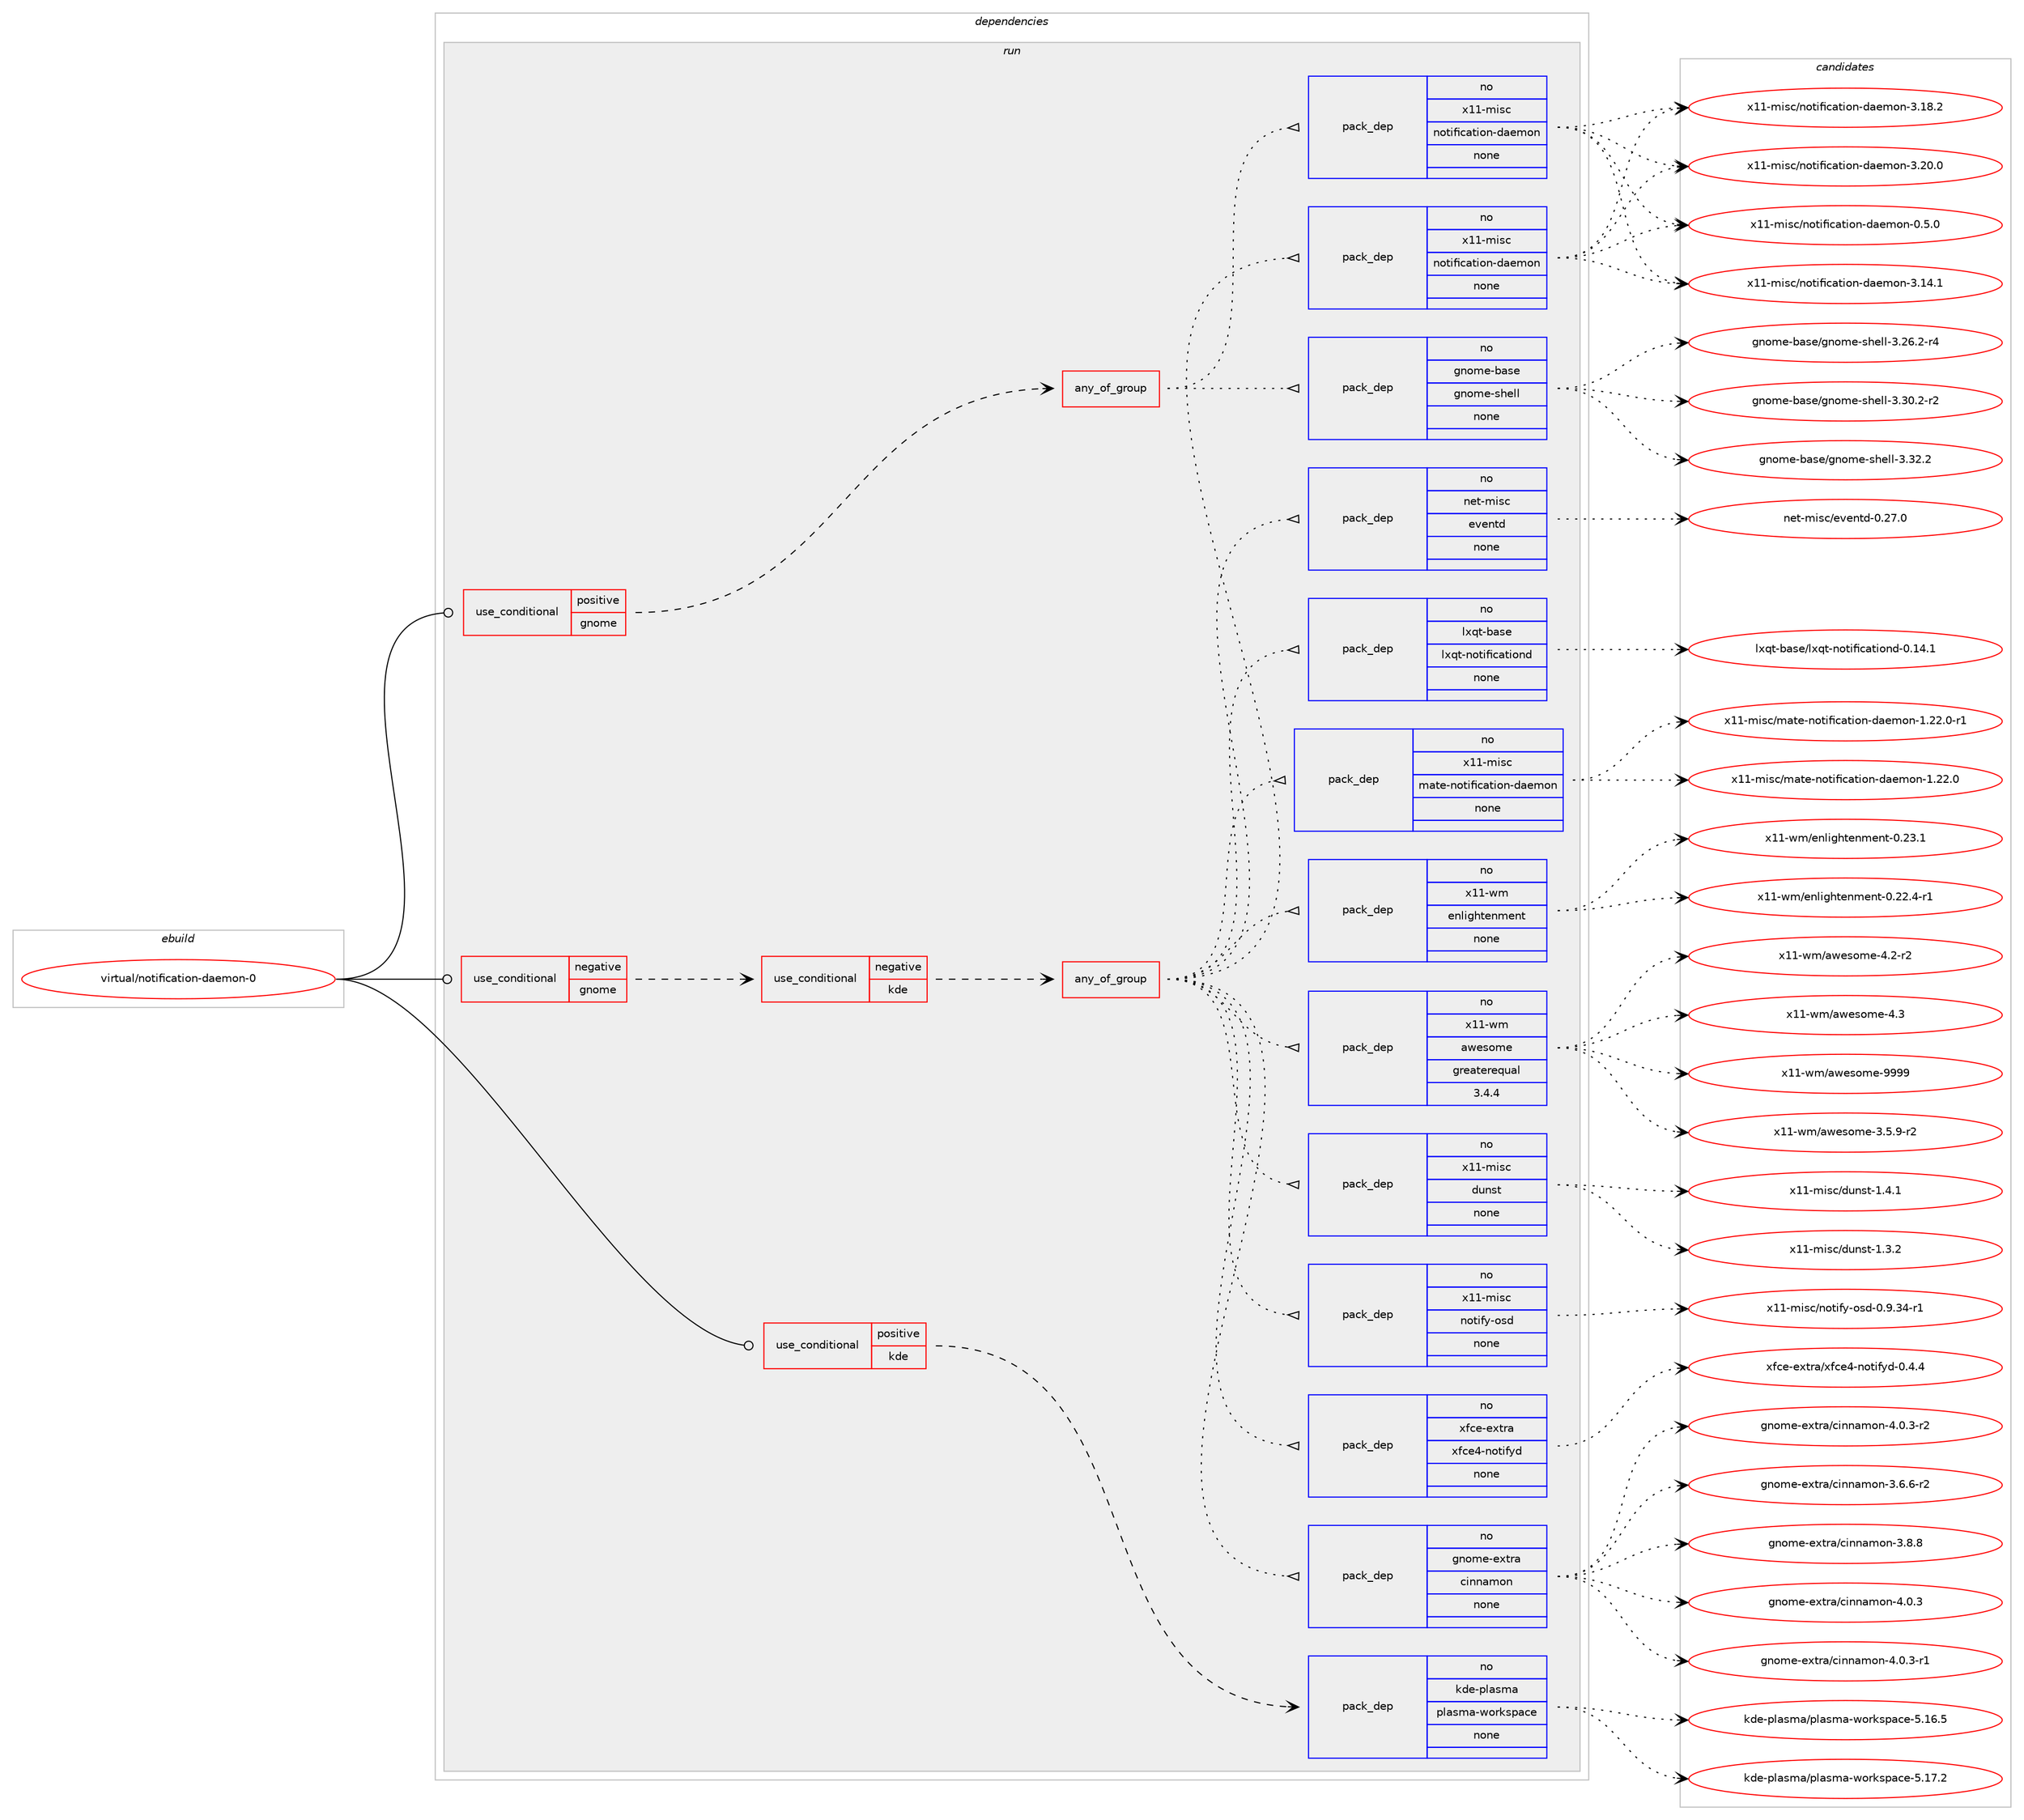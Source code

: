 digraph prolog {

# *************
# Graph options
# *************

newrank=true;
concentrate=true;
compound=true;
graph [rankdir=LR,fontname=Helvetica,fontsize=10,ranksep=1.5];#, ranksep=2.5, nodesep=0.2];
edge  [arrowhead=vee];
node  [fontname=Helvetica,fontsize=10];

# **********
# The ebuild
# **********

subgraph cluster_leftcol {
color=gray;
rank=same;
label=<<i>ebuild</i>>;
id [label="virtual/notification-daemon-0", color=red, width=4, href="../virtual/notification-daemon-0.svg"];
}

# ****************
# The dependencies
# ****************

subgraph cluster_midcol {
color=gray;
label=<<i>dependencies</i>>;
subgraph cluster_compile {
fillcolor="#eeeeee";
style=filled;
label=<<i>compile</i>>;
}
subgraph cluster_compileandrun {
fillcolor="#eeeeee";
style=filled;
label=<<i>compile and run</i>>;
}
subgraph cluster_run {
fillcolor="#eeeeee";
style=filled;
label=<<i>run</i>>;
subgraph cond216368 {
dependency900607 [label=<<TABLE BORDER="0" CELLBORDER="1" CELLSPACING="0" CELLPADDING="4"><TR><TD ROWSPAN="3" CELLPADDING="10">use_conditional</TD></TR><TR><TD>negative</TD></TR><TR><TD>gnome</TD></TR></TABLE>>, shape=none, color=red];
subgraph cond216369 {
dependency900608 [label=<<TABLE BORDER="0" CELLBORDER="1" CELLSPACING="0" CELLPADDING="4"><TR><TD ROWSPAN="3" CELLPADDING="10">use_conditional</TD></TR><TR><TD>negative</TD></TR><TR><TD>kde</TD></TR></TABLE>>, shape=none, color=red];
subgraph any15372 {
dependency900609 [label=<<TABLE BORDER="0" CELLBORDER="1" CELLSPACING="0" CELLPADDING="4"><TR><TD CELLPADDING="10">any_of_group</TD></TR></TABLE>>, shape=none, color=red];subgraph pack668303 {
dependency900610 [label=<<TABLE BORDER="0" CELLBORDER="1" CELLSPACING="0" CELLPADDING="4" WIDTH="220"><TR><TD ROWSPAN="6" CELLPADDING="30">pack_dep</TD></TR><TR><TD WIDTH="110">no</TD></TR><TR><TD>x11-misc</TD></TR><TR><TD>notification-daemon</TD></TR><TR><TD>none</TD></TR><TR><TD></TD></TR></TABLE>>, shape=none, color=blue];
}
dependency900609:e -> dependency900610:w [weight=20,style="dotted",arrowhead="oinv"];
subgraph pack668304 {
dependency900611 [label=<<TABLE BORDER="0" CELLBORDER="1" CELLSPACING="0" CELLPADDING="4" WIDTH="220"><TR><TD ROWSPAN="6" CELLPADDING="30">pack_dep</TD></TR><TR><TD WIDTH="110">no</TD></TR><TR><TD>gnome-extra</TD></TR><TR><TD>cinnamon</TD></TR><TR><TD>none</TD></TR><TR><TD></TD></TR></TABLE>>, shape=none, color=blue];
}
dependency900609:e -> dependency900611:w [weight=20,style="dotted",arrowhead="oinv"];
subgraph pack668305 {
dependency900612 [label=<<TABLE BORDER="0" CELLBORDER="1" CELLSPACING="0" CELLPADDING="4" WIDTH="220"><TR><TD ROWSPAN="6" CELLPADDING="30">pack_dep</TD></TR><TR><TD WIDTH="110">no</TD></TR><TR><TD>xfce-extra</TD></TR><TR><TD>xfce4-notifyd</TD></TR><TR><TD>none</TD></TR><TR><TD></TD></TR></TABLE>>, shape=none, color=blue];
}
dependency900609:e -> dependency900612:w [weight=20,style="dotted",arrowhead="oinv"];
subgraph pack668306 {
dependency900613 [label=<<TABLE BORDER="0" CELLBORDER="1" CELLSPACING="0" CELLPADDING="4" WIDTH="220"><TR><TD ROWSPAN="6" CELLPADDING="30">pack_dep</TD></TR><TR><TD WIDTH="110">no</TD></TR><TR><TD>x11-misc</TD></TR><TR><TD>notify-osd</TD></TR><TR><TD>none</TD></TR><TR><TD></TD></TR></TABLE>>, shape=none, color=blue];
}
dependency900609:e -> dependency900613:w [weight=20,style="dotted",arrowhead="oinv"];
subgraph pack668307 {
dependency900614 [label=<<TABLE BORDER="0" CELLBORDER="1" CELLSPACING="0" CELLPADDING="4" WIDTH="220"><TR><TD ROWSPAN="6" CELLPADDING="30">pack_dep</TD></TR><TR><TD WIDTH="110">no</TD></TR><TR><TD>x11-misc</TD></TR><TR><TD>dunst</TD></TR><TR><TD>none</TD></TR><TR><TD></TD></TR></TABLE>>, shape=none, color=blue];
}
dependency900609:e -> dependency900614:w [weight=20,style="dotted",arrowhead="oinv"];
subgraph pack668308 {
dependency900615 [label=<<TABLE BORDER="0" CELLBORDER="1" CELLSPACING="0" CELLPADDING="4" WIDTH="220"><TR><TD ROWSPAN="6" CELLPADDING="30">pack_dep</TD></TR><TR><TD WIDTH="110">no</TD></TR><TR><TD>x11-wm</TD></TR><TR><TD>awesome</TD></TR><TR><TD>greaterequal</TD></TR><TR><TD>3.4.4</TD></TR></TABLE>>, shape=none, color=blue];
}
dependency900609:e -> dependency900615:w [weight=20,style="dotted",arrowhead="oinv"];
subgraph pack668309 {
dependency900616 [label=<<TABLE BORDER="0" CELLBORDER="1" CELLSPACING="0" CELLPADDING="4" WIDTH="220"><TR><TD ROWSPAN="6" CELLPADDING="30">pack_dep</TD></TR><TR><TD WIDTH="110">no</TD></TR><TR><TD>x11-wm</TD></TR><TR><TD>enlightenment</TD></TR><TR><TD>none</TD></TR><TR><TD></TD></TR></TABLE>>, shape=none, color=blue];
}
dependency900609:e -> dependency900616:w [weight=20,style="dotted",arrowhead="oinv"];
subgraph pack668310 {
dependency900617 [label=<<TABLE BORDER="0" CELLBORDER="1" CELLSPACING="0" CELLPADDING="4" WIDTH="220"><TR><TD ROWSPAN="6" CELLPADDING="30">pack_dep</TD></TR><TR><TD WIDTH="110">no</TD></TR><TR><TD>x11-misc</TD></TR><TR><TD>mate-notification-daemon</TD></TR><TR><TD>none</TD></TR><TR><TD></TD></TR></TABLE>>, shape=none, color=blue];
}
dependency900609:e -> dependency900617:w [weight=20,style="dotted",arrowhead="oinv"];
subgraph pack668311 {
dependency900618 [label=<<TABLE BORDER="0" CELLBORDER="1" CELLSPACING="0" CELLPADDING="4" WIDTH="220"><TR><TD ROWSPAN="6" CELLPADDING="30">pack_dep</TD></TR><TR><TD WIDTH="110">no</TD></TR><TR><TD>lxqt-base</TD></TR><TR><TD>lxqt-notificationd</TD></TR><TR><TD>none</TD></TR><TR><TD></TD></TR></TABLE>>, shape=none, color=blue];
}
dependency900609:e -> dependency900618:w [weight=20,style="dotted",arrowhead="oinv"];
subgraph pack668312 {
dependency900619 [label=<<TABLE BORDER="0" CELLBORDER="1" CELLSPACING="0" CELLPADDING="4" WIDTH="220"><TR><TD ROWSPAN="6" CELLPADDING="30">pack_dep</TD></TR><TR><TD WIDTH="110">no</TD></TR><TR><TD>net-misc</TD></TR><TR><TD>eventd</TD></TR><TR><TD>none</TD></TR><TR><TD></TD></TR></TABLE>>, shape=none, color=blue];
}
dependency900609:e -> dependency900619:w [weight=20,style="dotted",arrowhead="oinv"];
}
dependency900608:e -> dependency900609:w [weight=20,style="dashed",arrowhead="vee"];
}
dependency900607:e -> dependency900608:w [weight=20,style="dashed",arrowhead="vee"];
}
id:e -> dependency900607:w [weight=20,style="solid",arrowhead="odot"];
subgraph cond216370 {
dependency900620 [label=<<TABLE BORDER="0" CELLBORDER="1" CELLSPACING="0" CELLPADDING="4"><TR><TD ROWSPAN="3" CELLPADDING="10">use_conditional</TD></TR><TR><TD>positive</TD></TR><TR><TD>gnome</TD></TR></TABLE>>, shape=none, color=red];
subgraph any15373 {
dependency900621 [label=<<TABLE BORDER="0" CELLBORDER="1" CELLSPACING="0" CELLPADDING="4"><TR><TD CELLPADDING="10">any_of_group</TD></TR></TABLE>>, shape=none, color=red];subgraph pack668313 {
dependency900622 [label=<<TABLE BORDER="0" CELLBORDER="1" CELLSPACING="0" CELLPADDING="4" WIDTH="220"><TR><TD ROWSPAN="6" CELLPADDING="30">pack_dep</TD></TR><TR><TD WIDTH="110">no</TD></TR><TR><TD>x11-misc</TD></TR><TR><TD>notification-daemon</TD></TR><TR><TD>none</TD></TR><TR><TD></TD></TR></TABLE>>, shape=none, color=blue];
}
dependency900621:e -> dependency900622:w [weight=20,style="dotted",arrowhead="oinv"];
subgraph pack668314 {
dependency900623 [label=<<TABLE BORDER="0" CELLBORDER="1" CELLSPACING="0" CELLPADDING="4" WIDTH="220"><TR><TD ROWSPAN="6" CELLPADDING="30">pack_dep</TD></TR><TR><TD WIDTH="110">no</TD></TR><TR><TD>gnome-base</TD></TR><TR><TD>gnome-shell</TD></TR><TR><TD>none</TD></TR><TR><TD></TD></TR></TABLE>>, shape=none, color=blue];
}
dependency900621:e -> dependency900623:w [weight=20,style="dotted",arrowhead="oinv"];
}
dependency900620:e -> dependency900621:w [weight=20,style="dashed",arrowhead="vee"];
}
id:e -> dependency900620:w [weight=20,style="solid",arrowhead="odot"];
subgraph cond216371 {
dependency900624 [label=<<TABLE BORDER="0" CELLBORDER="1" CELLSPACING="0" CELLPADDING="4"><TR><TD ROWSPAN="3" CELLPADDING="10">use_conditional</TD></TR><TR><TD>positive</TD></TR><TR><TD>kde</TD></TR></TABLE>>, shape=none, color=red];
subgraph pack668315 {
dependency900625 [label=<<TABLE BORDER="0" CELLBORDER="1" CELLSPACING="0" CELLPADDING="4" WIDTH="220"><TR><TD ROWSPAN="6" CELLPADDING="30">pack_dep</TD></TR><TR><TD WIDTH="110">no</TD></TR><TR><TD>kde-plasma</TD></TR><TR><TD>plasma-workspace</TD></TR><TR><TD>none</TD></TR><TR><TD></TD></TR></TABLE>>, shape=none, color=blue];
}
dependency900624:e -> dependency900625:w [weight=20,style="dashed",arrowhead="vee"];
}
id:e -> dependency900624:w [weight=20,style="solid",arrowhead="odot"];
}
}

# **************
# The candidates
# **************

subgraph cluster_choices {
rank=same;
color=gray;
label=<<i>candidates</i>>;

subgraph choice668303 {
color=black;
nodesep=1;
choice120494945109105115994711011111610510210599971161051111104510097101109111110454846534648 [label="x11-misc/notification-daemon-0.5.0", color=red, width=4,href="../x11-misc/notification-daemon-0.5.0.svg"];
choice12049494510910511599471101111161051021059997116105111110451009710110911111045514649524649 [label="x11-misc/notification-daemon-3.14.1", color=red, width=4,href="../x11-misc/notification-daemon-3.14.1.svg"];
choice12049494510910511599471101111161051021059997116105111110451009710110911111045514649564650 [label="x11-misc/notification-daemon-3.18.2", color=red, width=4,href="../x11-misc/notification-daemon-3.18.2.svg"];
choice12049494510910511599471101111161051021059997116105111110451009710110911111045514650484648 [label="x11-misc/notification-daemon-3.20.0", color=red, width=4,href="../x11-misc/notification-daemon-3.20.0.svg"];
dependency900610:e -> choice120494945109105115994711011111610510210599971161051111104510097101109111110454846534648:w [style=dotted,weight="100"];
dependency900610:e -> choice12049494510910511599471101111161051021059997116105111110451009710110911111045514649524649:w [style=dotted,weight="100"];
dependency900610:e -> choice12049494510910511599471101111161051021059997116105111110451009710110911111045514649564650:w [style=dotted,weight="100"];
dependency900610:e -> choice12049494510910511599471101111161051021059997116105111110451009710110911111045514650484648:w [style=dotted,weight="100"];
}
subgraph choice668304 {
color=black;
nodesep=1;
choice10311011110910145101120116114974799105110110971091111104551465446544511450 [label="gnome-extra/cinnamon-3.6.6-r2", color=red, width=4,href="../gnome-extra/cinnamon-3.6.6-r2.svg"];
choice1031101111091014510112011611497479910511011097109111110455146564656 [label="gnome-extra/cinnamon-3.8.8", color=red, width=4,href="../gnome-extra/cinnamon-3.8.8.svg"];
choice1031101111091014510112011611497479910511011097109111110455246484651 [label="gnome-extra/cinnamon-4.0.3", color=red, width=4,href="../gnome-extra/cinnamon-4.0.3.svg"];
choice10311011110910145101120116114974799105110110971091111104552464846514511449 [label="gnome-extra/cinnamon-4.0.3-r1", color=red, width=4,href="../gnome-extra/cinnamon-4.0.3-r1.svg"];
choice10311011110910145101120116114974799105110110971091111104552464846514511450 [label="gnome-extra/cinnamon-4.0.3-r2", color=red, width=4,href="../gnome-extra/cinnamon-4.0.3-r2.svg"];
dependency900611:e -> choice10311011110910145101120116114974799105110110971091111104551465446544511450:w [style=dotted,weight="100"];
dependency900611:e -> choice1031101111091014510112011611497479910511011097109111110455146564656:w [style=dotted,weight="100"];
dependency900611:e -> choice1031101111091014510112011611497479910511011097109111110455246484651:w [style=dotted,weight="100"];
dependency900611:e -> choice10311011110910145101120116114974799105110110971091111104552464846514511449:w [style=dotted,weight="100"];
dependency900611:e -> choice10311011110910145101120116114974799105110110971091111104552464846514511450:w [style=dotted,weight="100"];
}
subgraph choice668305 {
color=black;
nodesep=1;
choice12010299101451011201161149747120102991015245110111116105102121100454846524652 [label="xfce-extra/xfce4-notifyd-0.4.4", color=red, width=4,href="../xfce-extra/xfce4-notifyd-0.4.4.svg"];
dependency900612:e -> choice12010299101451011201161149747120102991015245110111116105102121100454846524652:w [style=dotted,weight="100"];
}
subgraph choice668306 {
color=black;
nodesep=1;
choice120494945109105115994711011111610510212145111115100454846574651524511449 [label="x11-misc/notify-osd-0.9.34-r1", color=red, width=4,href="../x11-misc/notify-osd-0.9.34-r1.svg"];
dependency900613:e -> choice120494945109105115994711011111610510212145111115100454846574651524511449:w [style=dotted,weight="100"];
}
subgraph choice668307 {
color=black;
nodesep=1;
choice1204949451091051159947100117110115116454946514650 [label="x11-misc/dunst-1.3.2", color=red, width=4,href="../x11-misc/dunst-1.3.2.svg"];
choice1204949451091051159947100117110115116454946524649 [label="x11-misc/dunst-1.4.1", color=red, width=4,href="../x11-misc/dunst-1.4.1.svg"];
dependency900614:e -> choice1204949451091051159947100117110115116454946514650:w [style=dotted,weight="100"];
dependency900614:e -> choice1204949451091051159947100117110115116454946524649:w [style=dotted,weight="100"];
}
subgraph choice668308 {
color=black;
nodesep=1;
choice12049494511910947971191011151111091014551465346574511450 [label="x11-wm/awesome-3.5.9-r2", color=red, width=4,href="../x11-wm/awesome-3.5.9-r2.svg"];
choice1204949451191094797119101115111109101455246504511450 [label="x11-wm/awesome-4.2-r2", color=red, width=4,href="../x11-wm/awesome-4.2-r2.svg"];
choice120494945119109479711910111511110910145524651 [label="x11-wm/awesome-4.3", color=red, width=4,href="../x11-wm/awesome-4.3.svg"];
choice12049494511910947971191011151111091014557575757 [label="x11-wm/awesome-9999", color=red, width=4,href="../x11-wm/awesome-9999.svg"];
dependency900615:e -> choice12049494511910947971191011151111091014551465346574511450:w [style=dotted,weight="100"];
dependency900615:e -> choice1204949451191094797119101115111109101455246504511450:w [style=dotted,weight="100"];
dependency900615:e -> choice120494945119109479711910111511110910145524651:w [style=dotted,weight="100"];
dependency900615:e -> choice12049494511910947971191011151111091014557575757:w [style=dotted,weight="100"];
}
subgraph choice668309 {
color=black;
nodesep=1;
choice12049494511910947101110108105103104116101110109101110116454846505046524511449 [label="x11-wm/enlightenment-0.22.4-r1", color=red, width=4,href="../x11-wm/enlightenment-0.22.4-r1.svg"];
choice1204949451191094710111010810510310411610111010910111011645484650514649 [label="x11-wm/enlightenment-0.23.1", color=red, width=4,href="../x11-wm/enlightenment-0.23.1.svg"];
dependency900616:e -> choice12049494511910947101110108105103104116101110109101110116454846505046524511449:w [style=dotted,weight="100"];
dependency900616:e -> choice1204949451191094710111010810510310411610111010910111011645484650514649:w [style=dotted,weight="100"];
}
subgraph choice668310 {
color=black;
nodesep=1;
choice120494945109105115994710997116101451101111161051021059997116105111110451009710110911111045494650504648 [label="x11-misc/mate-notification-daemon-1.22.0", color=red, width=4,href="../x11-misc/mate-notification-daemon-1.22.0.svg"];
choice1204949451091051159947109971161014511011111610510210599971161051111104510097101109111110454946505046484511449 [label="x11-misc/mate-notification-daemon-1.22.0-r1", color=red, width=4,href="../x11-misc/mate-notification-daemon-1.22.0-r1.svg"];
dependency900617:e -> choice120494945109105115994710997116101451101111161051021059997116105111110451009710110911111045494650504648:w [style=dotted,weight="100"];
dependency900617:e -> choice1204949451091051159947109971161014511011111610510210599971161051111104510097101109111110454946505046484511449:w [style=dotted,weight="100"];
}
subgraph choice668311 {
color=black;
nodesep=1;
choice1081201131164598971151014710812011311645110111116105102105999711610511111010045484649524649 [label="lxqt-base/lxqt-notificationd-0.14.1", color=red, width=4,href="../lxqt-base/lxqt-notificationd-0.14.1.svg"];
dependency900618:e -> choice1081201131164598971151014710812011311645110111116105102105999711610511111010045484649524649:w [style=dotted,weight="100"];
}
subgraph choice668312 {
color=black;
nodesep=1;
choice11010111645109105115994710111810111011610045484650554648 [label="net-misc/eventd-0.27.0", color=red, width=4,href="../net-misc/eventd-0.27.0.svg"];
dependency900619:e -> choice11010111645109105115994710111810111011610045484650554648:w [style=dotted,weight="100"];
}
subgraph choice668313 {
color=black;
nodesep=1;
choice120494945109105115994711011111610510210599971161051111104510097101109111110454846534648 [label="x11-misc/notification-daemon-0.5.0", color=red, width=4,href="../x11-misc/notification-daemon-0.5.0.svg"];
choice12049494510910511599471101111161051021059997116105111110451009710110911111045514649524649 [label="x11-misc/notification-daemon-3.14.1", color=red, width=4,href="../x11-misc/notification-daemon-3.14.1.svg"];
choice12049494510910511599471101111161051021059997116105111110451009710110911111045514649564650 [label="x11-misc/notification-daemon-3.18.2", color=red, width=4,href="../x11-misc/notification-daemon-3.18.2.svg"];
choice12049494510910511599471101111161051021059997116105111110451009710110911111045514650484648 [label="x11-misc/notification-daemon-3.20.0", color=red, width=4,href="../x11-misc/notification-daemon-3.20.0.svg"];
dependency900622:e -> choice120494945109105115994711011111610510210599971161051111104510097101109111110454846534648:w [style=dotted,weight="100"];
dependency900622:e -> choice12049494510910511599471101111161051021059997116105111110451009710110911111045514649524649:w [style=dotted,weight="100"];
dependency900622:e -> choice12049494510910511599471101111161051021059997116105111110451009710110911111045514649564650:w [style=dotted,weight="100"];
dependency900622:e -> choice12049494510910511599471101111161051021059997116105111110451009710110911111045514650484648:w [style=dotted,weight="100"];
}
subgraph choice668314 {
color=black;
nodesep=1;
choice1031101111091014598971151014710311011110910145115104101108108455146505446504511452 [label="gnome-base/gnome-shell-3.26.2-r4", color=red, width=4,href="../gnome-base/gnome-shell-3.26.2-r4.svg"];
choice1031101111091014598971151014710311011110910145115104101108108455146514846504511450 [label="gnome-base/gnome-shell-3.30.2-r2", color=red, width=4,href="../gnome-base/gnome-shell-3.30.2-r2.svg"];
choice103110111109101459897115101471031101111091014511510410110810845514651504650 [label="gnome-base/gnome-shell-3.32.2", color=red, width=4,href="../gnome-base/gnome-shell-3.32.2.svg"];
dependency900623:e -> choice1031101111091014598971151014710311011110910145115104101108108455146505446504511452:w [style=dotted,weight="100"];
dependency900623:e -> choice1031101111091014598971151014710311011110910145115104101108108455146514846504511450:w [style=dotted,weight="100"];
dependency900623:e -> choice103110111109101459897115101471031101111091014511510410110810845514651504650:w [style=dotted,weight="100"];
}
subgraph choice668315 {
color=black;
nodesep=1;
choice10710010145112108971151099747112108971151099745119111114107115112979910145534649544653 [label="kde-plasma/plasma-workspace-5.16.5", color=red, width=4,href="../kde-plasma/plasma-workspace-5.16.5.svg"];
choice10710010145112108971151099747112108971151099745119111114107115112979910145534649554650 [label="kde-plasma/plasma-workspace-5.17.2", color=red, width=4,href="../kde-plasma/plasma-workspace-5.17.2.svg"];
dependency900625:e -> choice10710010145112108971151099747112108971151099745119111114107115112979910145534649544653:w [style=dotted,weight="100"];
dependency900625:e -> choice10710010145112108971151099747112108971151099745119111114107115112979910145534649554650:w [style=dotted,weight="100"];
}
}

}
